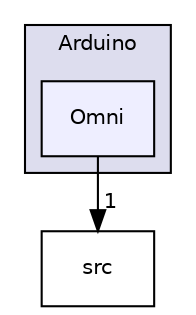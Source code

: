digraph "examples/Arduino/Omni" {
  compound=true
  node [ fontsize="10", fontname="Helvetica"];
  edge [ labelfontsize="10", labelfontname="Helvetica"];
  subgraph clusterdir_566e3080b9de3b93d5667d10c656a736 {
    graph [ bgcolor="#ddddee", pencolor="black", label="Arduino" fontname="Helvetica", fontsize="10", URL="dir_566e3080b9de3b93d5667d10c656a736.html"]
  dir_60b24adaa7e9451b6bd0cae7e0933628 [shape=box, label="Omni", style="filled", fillcolor="#eeeeff", pencolor="black", URL="dir_60b24adaa7e9451b6bd0cae7e0933628.html"];
  }
  dir_68267d1309a1af8e8297ef4c3efbcdba [shape=box label="src" URL="dir_68267d1309a1af8e8297ef4c3efbcdba.html"];
  dir_60b24adaa7e9451b6bd0cae7e0933628->dir_68267d1309a1af8e8297ef4c3efbcdba [headlabel="1", labeldistance=1.5 headhref="dir_000004_000012.html"];
}
